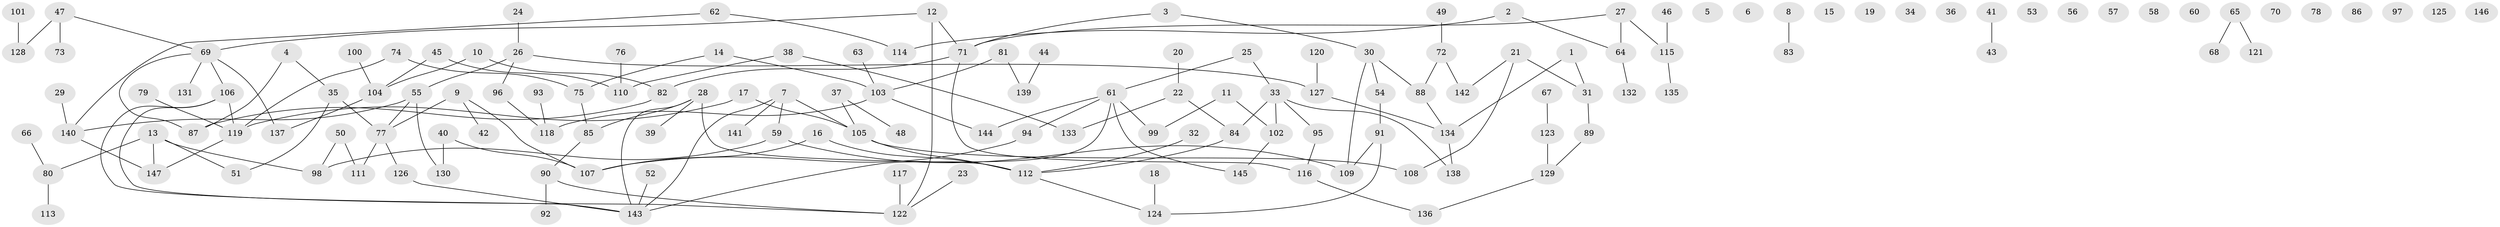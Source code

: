 // coarse degree distribution, {3: 0.17142857142857143, 2: 0.2857142857142857, 0: 0.18095238095238095, 5: 0.06666666666666667, 4: 0.047619047619047616, 7: 0.02857142857142857, 6: 0.02857142857142857, 1: 0.19047619047619047}
// Generated by graph-tools (version 1.1) at 2025/23/03/03/25 07:23:26]
// undirected, 147 vertices, 157 edges
graph export_dot {
graph [start="1"]
  node [color=gray90,style=filled];
  1;
  2;
  3;
  4;
  5;
  6;
  7;
  8;
  9;
  10;
  11;
  12;
  13;
  14;
  15;
  16;
  17;
  18;
  19;
  20;
  21;
  22;
  23;
  24;
  25;
  26;
  27;
  28;
  29;
  30;
  31;
  32;
  33;
  34;
  35;
  36;
  37;
  38;
  39;
  40;
  41;
  42;
  43;
  44;
  45;
  46;
  47;
  48;
  49;
  50;
  51;
  52;
  53;
  54;
  55;
  56;
  57;
  58;
  59;
  60;
  61;
  62;
  63;
  64;
  65;
  66;
  67;
  68;
  69;
  70;
  71;
  72;
  73;
  74;
  75;
  76;
  77;
  78;
  79;
  80;
  81;
  82;
  83;
  84;
  85;
  86;
  87;
  88;
  89;
  90;
  91;
  92;
  93;
  94;
  95;
  96;
  97;
  98;
  99;
  100;
  101;
  102;
  103;
  104;
  105;
  106;
  107;
  108;
  109;
  110;
  111;
  112;
  113;
  114;
  115;
  116;
  117;
  118;
  119;
  120;
  121;
  122;
  123;
  124;
  125;
  126;
  127;
  128;
  129;
  130;
  131;
  132;
  133;
  134;
  135;
  136;
  137;
  138;
  139;
  140;
  141;
  142;
  143;
  144;
  145;
  146;
  147;
  1 -- 31;
  1 -- 134;
  2 -- 64;
  2 -- 114;
  3 -- 30;
  3 -- 71;
  4 -- 35;
  4 -- 87;
  7 -- 59;
  7 -- 105;
  7 -- 141;
  7 -- 143;
  8 -- 83;
  9 -- 42;
  9 -- 77;
  9 -- 107;
  10 -- 82;
  10 -- 104;
  11 -- 99;
  11 -- 102;
  12 -- 69;
  12 -- 71;
  12 -- 122;
  13 -- 51;
  13 -- 80;
  13 -- 98;
  13 -- 147;
  14 -- 75;
  14 -- 103;
  16 -- 107;
  16 -- 112;
  17 -- 105;
  17 -- 119;
  18 -- 124;
  20 -- 22;
  21 -- 31;
  21 -- 108;
  21 -- 142;
  22 -- 84;
  22 -- 133;
  23 -- 122;
  24 -- 26;
  25 -- 33;
  25 -- 61;
  26 -- 55;
  26 -- 96;
  26 -- 127;
  27 -- 64;
  27 -- 71;
  27 -- 115;
  28 -- 39;
  28 -- 85;
  28 -- 112;
  28 -- 143;
  29 -- 140;
  30 -- 54;
  30 -- 88;
  30 -- 109;
  31 -- 89;
  32 -- 112;
  33 -- 84;
  33 -- 95;
  33 -- 102;
  33 -- 138;
  35 -- 51;
  35 -- 77;
  37 -- 48;
  37 -- 105;
  38 -- 110;
  38 -- 133;
  40 -- 107;
  40 -- 130;
  41 -- 43;
  44 -- 139;
  45 -- 104;
  45 -- 110;
  46 -- 115;
  47 -- 69;
  47 -- 73;
  47 -- 128;
  49 -- 72;
  50 -- 98;
  50 -- 111;
  52 -- 143;
  54 -- 91;
  55 -- 77;
  55 -- 130;
  55 -- 140;
  59 -- 98;
  59 -- 109;
  61 -- 94;
  61 -- 99;
  61 -- 143;
  61 -- 144;
  61 -- 145;
  62 -- 114;
  62 -- 140;
  63 -- 103;
  64 -- 132;
  65 -- 68;
  65 -- 121;
  66 -- 80;
  67 -- 123;
  69 -- 87;
  69 -- 106;
  69 -- 131;
  69 -- 137;
  71 -- 82;
  71 -- 116;
  72 -- 88;
  72 -- 142;
  74 -- 75;
  74 -- 119;
  75 -- 85;
  76 -- 110;
  77 -- 111;
  77 -- 126;
  79 -- 119;
  80 -- 113;
  81 -- 103;
  81 -- 139;
  82 -- 87;
  84 -- 112;
  85 -- 90;
  88 -- 134;
  89 -- 129;
  90 -- 92;
  90 -- 122;
  91 -- 109;
  91 -- 124;
  93 -- 118;
  94 -- 107;
  95 -- 116;
  96 -- 118;
  100 -- 104;
  101 -- 128;
  102 -- 145;
  103 -- 118;
  103 -- 144;
  104 -- 137;
  105 -- 108;
  105 -- 112;
  106 -- 119;
  106 -- 122;
  106 -- 143;
  112 -- 124;
  115 -- 135;
  116 -- 136;
  117 -- 122;
  119 -- 147;
  120 -- 127;
  123 -- 129;
  126 -- 143;
  127 -- 134;
  129 -- 136;
  134 -- 138;
  140 -- 147;
}

